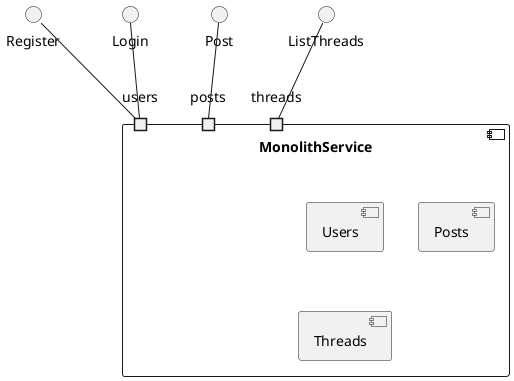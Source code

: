 @startuml


component MonolithService {
  component Users
  component Posts
  component Threads
  portin users
  portin posts
  portin threads
}

Register -down- users
Login -down- users
Post -down- posts
ListThreads -down- threads


@enduml